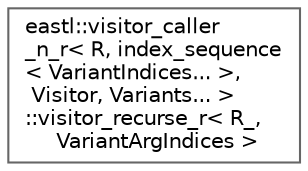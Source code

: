 digraph "类继承关系图"
{
 // LATEX_PDF_SIZE
  bgcolor="transparent";
  edge [fontname=Helvetica,fontsize=10,labelfontname=Helvetica,labelfontsize=10];
  node [fontname=Helvetica,fontsize=10,shape=box,height=0.2,width=0.4];
  rankdir="LR";
  Node0 [id="Node000000",label="eastl::visitor_caller\l_n_r\< R, index_sequence\l\< VariantIndices... \>,\l Visitor, Variants... \>\l::visitor_recurse_r\< R_,\l VariantArgIndices \>",height=0.2,width=0.4,color="grey40", fillcolor="white", style="filled",URL="$structeastl_1_1visitor__caller__n__r_3_01_r_00_01index__sequence_3_01_variant_indices_8_8_8_01_474f1d32773c3a60144e5867667b76fa5.html",tooltip=" "];
}
